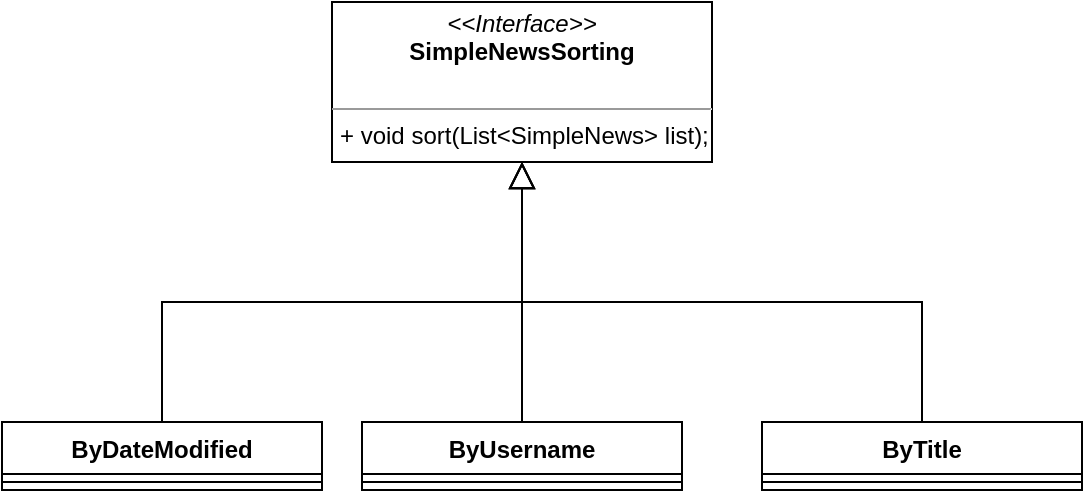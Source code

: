 <mxfile pages="1" version="11.2.9" type="device"><diagram id="LmwJJ52QfXIgOoN1-U5N" name="Page-1"><mxGraphModel dx="1038" dy="531" grid="1" gridSize="10" guides="1" tooltips="1" connect="1" arrows="1" fold="1" page="1" pageScale="1" pageWidth="850" pageHeight="1100" math="0" shadow="0"><root><mxCell id="0"/><mxCell id="1" parent="0"/><mxCell id="jQZYyKFxYzuGibdrh364-2" value="&lt;p style=&quot;margin: 0px ; margin-top: 4px ; text-align: center&quot;&gt;&lt;i&gt;&amp;lt;&amp;lt;Interface&amp;gt;&amp;gt;&lt;/i&gt;&lt;br&gt;&lt;b&gt;SimpleNewsSorting&lt;/b&gt;&lt;/p&gt;&lt;p style=&quot;margin: 0px ; margin-left: 4px&quot;&gt;&lt;br&gt;&lt;/p&gt;&lt;hr size=&quot;1&quot;&gt;&lt;p style=&quot;margin: 0px ; margin-left: 4px&quot;&gt;+ void sort(List&amp;lt;SimpleNews&amp;gt; list);&lt;/p&gt;" style="verticalAlign=top;align=left;overflow=fill;fontSize=12;fontFamily=Helvetica;html=1;" vertex="1" parent="1"><mxGeometry x="185" y="20" width="190" height="80" as="geometry"/></mxCell><mxCell id="jQZYyKFxYzuGibdrh364-16" style="edgeStyle=orthogonalEdgeStyle;rounded=0;orthogonalLoop=1;jettySize=auto;html=1;endArrow=block;endFill=0;endSize=11;" edge="1" parent="1" source="jQZYyKFxYzuGibdrh364-3" target="jQZYyKFxYzuGibdrh364-2"><mxGeometry relative="1" as="geometry"/></mxCell><mxCell id="jQZYyKFxYzuGibdrh364-3" value="ByUsername" style="swimlane;fontStyle=1;align=center;verticalAlign=top;childLayout=stackLayout;horizontal=1;startSize=26;horizontalStack=0;resizeParent=1;resizeParentMax=0;resizeLast=0;collapsible=1;marginBottom=0;" vertex="1" parent="1"><mxGeometry x="200" y="230" width="160" height="34" as="geometry"/></mxCell><mxCell id="jQZYyKFxYzuGibdrh364-5" value="" style="line;strokeWidth=1;fillColor=none;align=left;verticalAlign=middle;spacingTop=-1;spacingLeft=3;spacingRight=3;rotatable=0;labelPosition=right;points=[];portConstraint=eastwest;" vertex="1" parent="jQZYyKFxYzuGibdrh364-3"><mxGeometry y="26" width="160" height="8" as="geometry"/></mxCell><mxCell id="jQZYyKFxYzuGibdrh364-15" style="edgeStyle=orthogonalEdgeStyle;rounded=0;orthogonalLoop=1;jettySize=auto;html=1;endArrow=block;endFill=0;endSize=11;" edge="1" parent="1" source="jQZYyKFxYzuGibdrh364-7" target="jQZYyKFxYzuGibdrh364-2"><mxGeometry relative="1" as="geometry"><Array as="points"><mxPoint x="100" y="170"/><mxPoint x="280" y="170"/></Array></mxGeometry></mxCell><mxCell id="jQZYyKFxYzuGibdrh364-7" value="ByDateModified" style="swimlane;fontStyle=1;align=center;verticalAlign=top;childLayout=stackLayout;horizontal=1;startSize=26;horizontalStack=0;resizeParent=1;resizeParentMax=0;resizeLast=0;collapsible=1;marginBottom=0;" vertex="1" parent="1"><mxGeometry x="20" y="230" width="160" height="34" as="geometry"/></mxCell><mxCell id="jQZYyKFxYzuGibdrh364-9" value="" style="line;strokeWidth=1;fillColor=none;align=left;verticalAlign=middle;spacingTop=-1;spacingLeft=3;spacingRight=3;rotatable=0;labelPosition=right;points=[];portConstraint=eastwest;" vertex="1" parent="jQZYyKFxYzuGibdrh364-7"><mxGeometry y="26" width="160" height="8" as="geometry"/></mxCell><mxCell id="jQZYyKFxYzuGibdrh364-17" style="edgeStyle=orthogonalEdgeStyle;rounded=0;orthogonalLoop=1;jettySize=auto;html=1;endArrow=block;endFill=0;endSize=11;" edge="1" parent="1" source="jQZYyKFxYzuGibdrh364-11" target="jQZYyKFxYzuGibdrh364-2"><mxGeometry relative="1" as="geometry"><Array as="points"><mxPoint x="480" y="170"/><mxPoint x="280" y="170"/></Array></mxGeometry></mxCell><mxCell id="jQZYyKFxYzuGibdrh364-11" value="ByTitle&#10;" style="swimlane;fontStyle=1;align=center;verticalAlign=top;childLayout=stackLayout;horizontal=1;startSize=26;horizontalStack=0;resizeParent=1;resizeParentMax=0;resizeLast=0;collapsible=1;marginBottom=0;" vertex="1" parent="1"><mxGeometry x="400" y="230" width="160" height="34" as="geometry"/></mxCell><mxCell id="jQZYyKFxYzuGibdrh364-13" value="" style="line;strokeWidth=1;fillColor=none;align=left;verticalAlign=middle;spacingTop=-1;spacingLeft=3;spacingRight=3;rotatable=0;labelPosition=right;points=[];portConstraint=eastwest;" vertex="1" parent="jQZYyKFxYzuGibdrh364-11"><mxGeometry y="26" width="160" height="8" as="geometry"/></mxCell></root></mxGraphModel></diagram></mxfile>